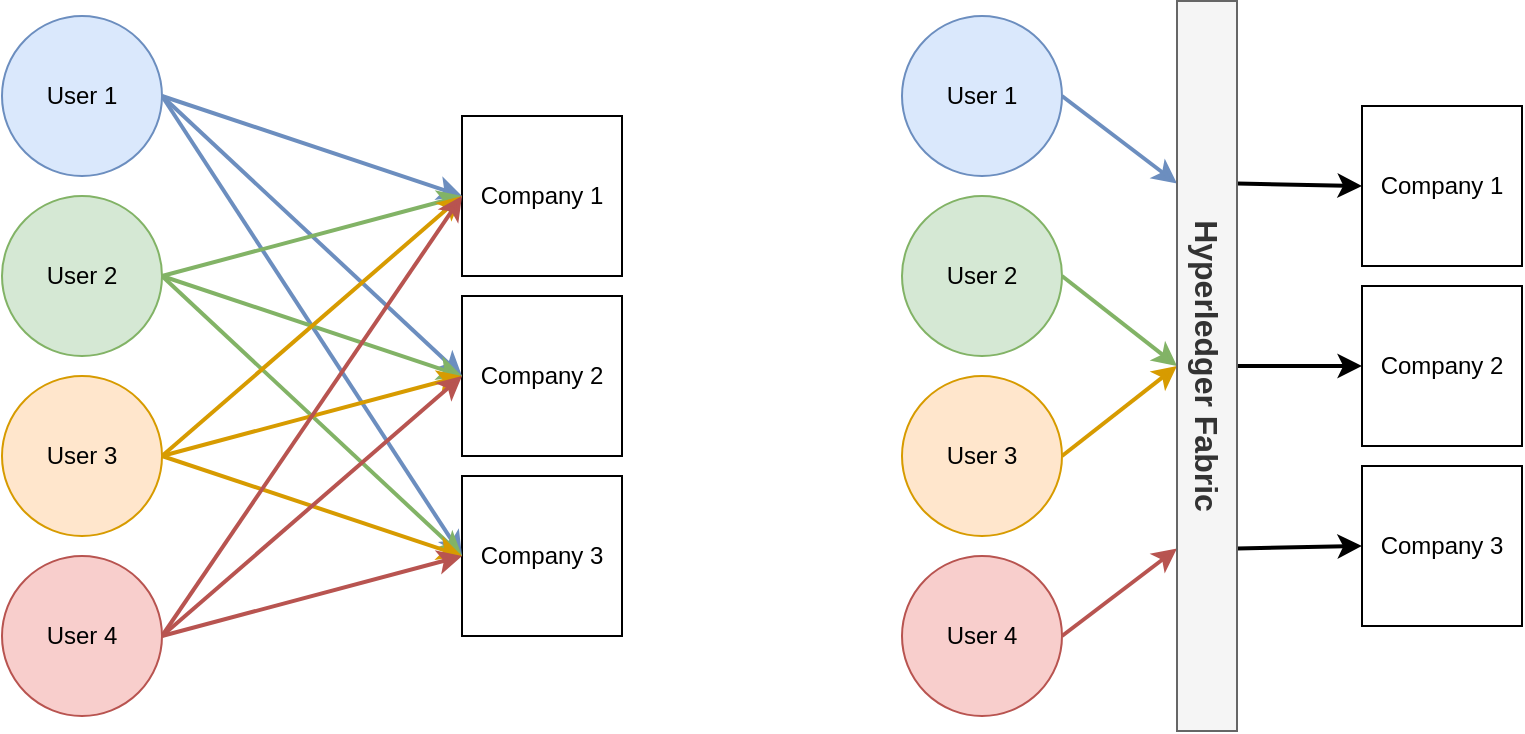 <mxfile version="12.8.1" type="device"><diagram id="w6t_C7NK7-0tPO8Gfp2O" name="Page-1"><mxGraphModel dx="1070" dy="691" grid="1" gridSize="10" guides="1" tooltips="1" connect="1" arrows="1" fold="1" page="1" pageScale="1" pageWidth="850" pageHeight="1100" math="0" shadow="0"><root><mxCell id="0"/><mxCell id="1" parent="0"/><mxCell id="B2dpfq9rd6pHrfSgA027-23" value="Company 3" style="whiteSpace=wrap;html=1;aspect=fixed;" vertex="1" parent="1"><mxGeometry x="720" y="235" width="80" height="80" as="geometry"/></mxCell><mxCell id="B2dpfq9rd6pHrfSgA027-24" value="Company 2" style="whiteSpace=wrap;html=1;aspect=fixed;" vertex="1" parent="1"><mxGeometry x="720" y="145" width="80" height="80" as="geometry"/></mxCell><mxCell id="B2dpfq9rd6pHrfSgA027-25" value="Company 1" style="whiteSpace=wrap;html=1;aspect=fixed;" vertex="1" parent="1"><mxGeometry x="720" y="55" width="80" height="80" as="geometry"/></mxCell><mxCell id="B2dpfq9rd6pHrfSgA027-55" style="edgeStyle=none;rounded=0;orthogonalLoop=1;jettySize=auto;html=1;exitX=1;exitY=0.5;exitDx=0;exitDy=0;entryX=0.25;entryY=1;entryDx=0;entryDy=0;strokeWidth=2;fontSize=16;fillColor=#dae8fc;strokeColor=#6c8ebf;" edge="1" parent="1" source="B2dpfq9rd6pHrfSgA027-27" target="B2dpfq9rd6pHrfSgA027-54"><mxGeometry relative="1" as="geometry"/></mxCell><mxCell id="B2dpfq9rd6pHrfSgA027-27" value="User 1" style="ellipse;whiteSpace=wrap;html=1;aspect=fixed;fillColor=#dae8fc;strokeColor=#6c8ebf;" vertex="1" parent="1"><mxGeometry x="490" y="10" width="80" height="80" as="geometry"/></mxCell><mxCell id="B2dpfq9rd6pHrfSgA027-59" style="edgeStyle=none;rounded=0;orthogonalLoop=1;jettySize=auto;html=1;exitX=1;exitY=0.5;exitDx=0;exitDy=0;entryX=0.5;entryY=1;entryDx=0;entryDy=0;strokeWidth=2;fontSize=16;fillColor=#d5e8d4;strokeColor=#82b366;" edge="1" parent="1" source="B2dpfq9rd6pHrfSgA027-32" target="B2dpfq9rd6pHrfSgA027-54"><mxGeometry relative="1" as="geometry"/></mxCell><mxCell id="B2dpfq9rd6pHrfSgA027-32" value="User 2" style="ellipse;whiteSpace=wrap;html=1;aspect=fixed;fillColor=#d5e8d4;strokeColor=#82b366;" vertex="1" parent="1"><mxGeometry x="490" y="100" width="80" height="80" as="geometry"/></mxCell><mxCell id="B2dpfq9rd6pHrfSgA027-57" style="edgeStyle=none;rounded=0;orthogonalLoop=1;jettySize=auto;html=1;exitX=1;exitY=0.5;exitDx=0;exitDy=0;strokeWidth=2;fontSize=16;entryX=0.5;entryY=1;entryDx=0;entryDy=0;fillColor=#ffe6cc;strokeColor=#d79b00;" edge="1" parent="1" source="B2dpfq9rd6pHrfSgA027-33" target="B2dpfq9rd6pHrfSgA027-54"><mxGeometry relative="1" as="geometry"><mxPoint x="600" y="180" as="targetPoint"/></mxGeometry></mxCell><mxCell id="B2dpfq9rd6pHrfSgA027-33" value="User 3" style="ellipse;whiteSpace=wrap;html=1;aspect=fixed;fillColor=#ffe6cc;strokeColor=#d79b00;" vertex="1" parent="1"><mxGeometry x="490" y="190" width="80" height="80" as="geometry"/></mxCell><mxCell id="B2dpfq9rd6pHrfSgA027-56" style="edgeStyle=none;rounded=0;orthogonalLoop=1;jettySize=auto;html=1;exitX=1;exitY=0.5;exitDx=0;exitDy=0;entryX=0.75;entryY=1;entryDx=0;entryDy=0;strokeWidth=2;fontSize=16;fillColor=#f8cecc;strokeColor=#b85450;" edge="1" parent="1" source="B2dpfq9rd6pHrfSgA027-34" target="B2dpfq9rd6pHrfSgA027-54"><mxGeometry relative="1" as="geometry"/></mxCell><mxCell id="B2dpfq9rd6pHrfSgA027-34" value="User 4" style="ellipse;whiteSpace=wrap;html=1;aspect=fixed;fillColor=#f8cecc;strokeColor=#b85450;" vertex="1" parent="1"><mxGeometry x="490" y="280" width="80" height="80" as="geometry"/></mxCell><mxCell id="B2dpfq9rd6pHrfSgA027-35" value="Company 3" style="whiteSpace=wrap;html=1;aspect=fixed;" vertex="1" parent="1"><mxGeometry x="270" y="240" width="80" height="80" as="geometry"/></mxCell><mxCell id="B2dpfq9rd6pHrfSgA027-36" value="Company 2" style="whiteSpace=wrap;html=1;aspect=fixed;" vertex="1" parent="1"><mxGeometry x="270" y="150" width="80" height="80" as="geometry"/></mxCell><mxCell id="B2dpfq9rd6pHrfSgA027-37" value="Company 1" style="whiteSpace=wrap;html=1;aspect=fixed;" vertex="1" parent="1"><mxGeometry x="270" y="60" width="80" height="80" as="geometry"/></mxCell><mxCell id="B2dpfq9rd6pHrfSgA027-42" style="edgeStyle=none;rounded=0;orthogonalLoop=1;jettySize=auto;html=1;exitX=1;exitY=0.5;exitDx=0;exitDy=0;entryX=0;entryY=0.5;entryDx=0;entryDy=0;fillColor=#dae8fc;strokeColor=#6c8ebf;strokeWidth=2;" edge="1" parent="1" source="B2dpfq9rd6pHrfSgA027-38" target="B2dpfq9rd6pHrfSgA027-37"><mxGeometry relative="1" as="geometry"/></mxCell><mxCell id="B2dpfq9rd6pHrfSgA027-43" style="edgeStyle=none;rounded=0;orthogonalLoop=1;jettySize=auto;html=1;exitX=1;exitY=0.5;exitDx=0;exitDy=0;entryX=0;entryY=0.5;entryDx=0;entryDy=0;fillColor=#dae8fc;strokeColor=#6c8ebf;strokeWidth=2;" edge="1" parent="1" source="B2dpfq9rd6pHrfSgA027-38" target="B2dpfq9rd6pHrfSgA027-36"><mxGeometry relative="1" as="geometry"/></mxCell><mxCell id="B2dpfq9rd6pHrfSgA027-44" style="edgeStyle=none;rounded=0;orthogonalLoop=1;jettySize=auto;html=1;exitX=1;exitY=0.5;exitDx=0;exitDy=0;entryX=0;entryY=0.5;entryDx=0;entryDy=0;fillColor=#dae8fc;strokeColor=#6c8ebf;strokeWidth=2;" edge="1" parent="1" source="B2dpfq9rd6pHrfSgA027-38" target="B2dpfq9rd6pHrfSgA027-35"><mxGeometry relative="1" as="geometry"/></mxCell><mxCell id="B2dpfq9rd6pHrfSgA027-38" value="User 1" style="ellipse;whiteSpace=wrap;html=1;aspect=fixed;fillColor=#dae8fc;strokeColor=#6c8ebf;" vertex="1" parent="1"><mxGeometry x="40" y="10" width="80" height="80" as="geometry"/></mxCell><mxCell id="B2dpfq9rd6pHrfSgA027-45" style="edgeStyle=none;rounded=0;orthogonalLoop=1;jettySize=auto;html=1;exitX=1;exitY=0.5;exitDx=0;exitDy=0;entryX=0;entryY=0.5;entryDx=0;entryDy=0;strokeWidth=2;fillColor=#d5e8d4;strokeColor=#82b366;" edge="1" parent="1" source="B2dpfq9rd6pHrfSgA027-39" target="B2dpfq9rd6pHrfSgA027-37"><mxGeometry relative="1" as="geometry"/></mxCell><mxCell id="B2dpfq9rd6pHrfSgA027-46" style="edgeStyle=none;rounded=0;orthogonalLoop=1;jettySize=auto;html=1;exitX=1;exitY=0.5;exitDx=0;exitDy=0;strokeWidth=2;fillColor=#d5e8d4;strokeColor=#82b366;" edge="1" parent="1" source="B2dpfq9rd6pHrfSgA027-39"><mxGeometry relative="1" as="geometry"><mxPoint x="270" y="190" as="targetPoint"/></mxGeometry></mxCell><mxCell id="B2dpfq9rd6pHrfSgA027-47" style="edgeStyle=none;rounded=0;orthogonalLoop=1;jettySize=auto;html=1;exitX=1;exitY=0.5;exitDx=0;exitDy=0;strokeWidth=2;fillColor=#d5e8d4;strokeColor=#82b366;" edge="1" parent="1" source="B2dpfq9rd6pHrfSgA027-39"><mxGeometry relative="1" as="geometry"><mxPoint x="270" y="280" as="targetPoint"/></mxGeometry></mxCell><mxCell id="B2dpfq9rd6pHrfSgA027-39" value="User 2" style="ellipse;whiteSpace=wrap;html=1;aspect=fixed;fillColor=#d5e8d4;strokeColor=#82b366;" vertex="1" parent="1"><mxGeometry x="40" y="100" width="80" height="80" as="geometry"/></mxCell><mxCell id="B2dpfq9rd6pHrfSgA027-48" style="edgeStyle=none;rounded=0;orthogonalLoop=1;jettySize=auto;html=1;exitX=1;exitY=0.5;exitDx=0;exitDy=0;strokeWidth=2;fillColor=#ffe6cc;strokeColor=#d79b00;" edge="1" parent="1" source="B2dpfq9rd6pHrfSgA027-40"><mxGeometry relative="1" as="geometry"><mxPoint x="270" y="100" as="targetPoint"/></mxGeometry></mxCell><mxCell id="B2dpfq9rd6pHrfSgA027-49" style="edgeStyle=none;rounded=0;orthogonalLoop=1;jettySize=auto;html=1;exitX=1;exitY=0.5;exitDx=0;exitDy=0;strokeWidth=2;fillColor=#ffe6cc;strokeColor=#d79b00;" edge="1" parent="1" source="B2dpfq9rd6pHrfSgA027-40"><mxGeometry relative="1" as="geometry"><mxPoint x="270" y="190" as="targetPoint"/></mxGeometry></mxCell><mxCell id="B2dpfq9rd6pHrfSgA027-50" style="edgeStyle=none;rounded=0;orthogonalLoop=1;jettySize=auto;html=1;exitX=1;exitY=0.5;exitDx=0;exitDy=0;entryX=0;entryY=0.5;entryDx=0;entryDy=0;strokeWidth=2;fillColor=#ffe6cc;strokeColor=#d79b00;" edge="1" parent="1" source="B2dpfq9rd6pHrfSgA027-40" target="B2dpfq9rd6pHrfSgA027-35"><mxGeometry relative="1" as="geometry"/></mxCell><mxCell id="B2dpfq9rd6pHrfSgA027-40" value="User 3" style="ellipse;whiteSpace=wrap;html=1;aspect=fixed;fillColor=#ffe6cc;strokeColor=#d79b00;" vertex="1" parent="1"><mxGeometry x="40" y="190" width="80" height="80" as="geometry"/></mxCell><mxCell id="B2dpfq9rd6pHrfSgA027-51" style="edgeStyle=none;rounded=0;orthogonalLoop=1;jettySize=auto;html=1;exitX=1;exitY=0.5;exitDx=0;exitDy=0;strokeWidth=2;fillColor=#f8cecc;strokeColor=#b85450;" edge="1" parent="1" source="B2dpfq9rd6pHrfSgA027-41"><mxGeometry relative="1" as="geometry"><mxPoint x="270" y="100" as="targetPoint"/></mxGeometry></mxCell><mxCell id="B2dpfq9rd6pHrfSgA027-52" style="edgeStyle=none;rounded=0;orthogonalLoop=1;jettySize=auto;html=1;exitX=1;exitY=0.5;exitDx=0;exitDy=0;entryX=0;entryY=0.5;entryDx=0;entryDy=0;strokeWidth=2;fillColor=#f8cecc;strokeColor=#b85450;" edge="1" parent="1" source="B2dpfq9rd6pHrfSgA027-41" target="B2dpfq9rd6pHrfSgA027-36"><mxGeometry relative="1" as="geometry"/></mxCell><mxCell id="B2dpfq9rd6pHrfSgA027-53" style="edgeStyle=none;rounded=0;orthogonalLoop=1;jettySize=auto;html=1;exitX=1;exitY=0.5;exitDx=0;exitDy=0;strokeWidth=2;fillColor=#f8cecc;strokeColor=#b85450;" edge="1" parent="1" source="B2dpfq9rd6pHrfSgA027-41"><mxGeometry relative="1" as="geometry"><mxPoint x="270" y="280" as="targetPoint"/></mxGeometry></mxCell><mxCell id="B2dpfq9rd6pHrfSgA027-41" value="User 4" style="ellipse;whiteSpace=wrap;html=1;aspect=fixed;fillColor=#f8cecc;strokeColor=#b85450;" vertex="1" parent="1"><mxGeometry x="40" y="280" width="80" height="80" as="geometry"/></mxCell><mxCell id="B2dpfq9rd6pHrfSgA027-60" style="edgeStyle=none;rounded=0;orthogonalLoop=1;jettySize=auto;html=1;exitX=0.25;exitY=0;exitDx=0;exitDy=0;entryX=0;entryY=0.5;entryDx=0;entryDy=0;strokeWidth=2;fontSize=16;" edge="1" parent="1" source="B2dpfq9rd6pHrfSgA027-54" target="B2dpfq9rd6pHrfSgA027-25"><mxGeometry relative="1" as="geometry"/></mxCell><mxCell id="B2dpfq9rd6pHrfSgA027-61" style="edgeStyle=none;rounded=0;orthogonalLoop=1;jettySize=auto;html=1;exitX=0.5;exitY=0;exitDx=0;exitDy=0;entryX=0;entryY=0.5;entryDx=0;entryDy=0;strokeWidth=2;fontSize=16;" edge="1" parent="1" source="B2dpfq9rd6pHrfSgA027-54" target="B2dpfq9rd6pHrfSgA027-24"><mxGeometry relative="1" as="geometry"/></mxCell><mxCell id="B2dpfq9rd6pHrfSgA027-62" style="edgeStyle=none;rounded=0;orthogonalLoop=1;jettySize=auto;html=1;exitX=0.75;exitY=0;exitDx=0;exitDy=0;entryX=0;entryY=0.5;entryDx=0;entryDy=0;strokeWidth=2;fontSize=16;" edge="1" parent="1" source="B2dpfq9rd6pHrfSgA027-54" target="B2dpfq9rd6pHrfSgA027-23"><mxGeometry relative="1" as="geometry"/></mxCell><mxCell id="B2dpfq9rd6pHrfSgA027-54" value="Hyperledger Fabric" style="rounded=0;whiteSpace=wrap;html=1;fontSize=16;fontStyle=1;rotation=90;fillColor=#f5f5f5;strokeColor=#666666;fontColor=#333333;" vertex="1" parent="1"><mxGeometry x="460" y="170" width="365" height="30" as="geometry"/></mxCell><mxCell id="B2dpfq9rd6pHrfSgA027-58" style="edgeStyle=none;rounded=0;orthogonalLoop=1;jettySize=auto;html=1;entryX=0.5;entryY=1;entryDx=0;entryDy=0;strokeWidth=2;fontSize=16;" edge="1" parent="1" source="B2dpfq9rd6pHrfSgA027-54" target="B2dpfq9rd6pHrfSgA027-54"><mxGeometry relative="1" as="geometry"/></mxCell></root></mxGraphModel></diagram></mxfile>